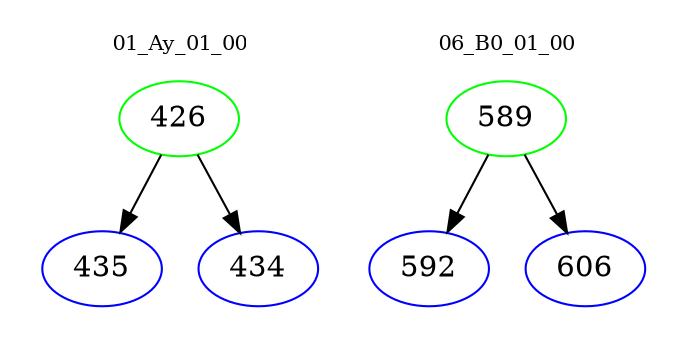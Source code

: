 digraph{
subgraph cluster_0 {
color = white
label = "01_Ay_01_00";
fontsize=10;
T0_426 [label="426", color="green"]
T0_426 -> T0_435 [color="black"]
T0_435 [label="435", color="blue"]
T0_426 -> T0_434 [color="black"]
T0_434 [label="434", color="blue"]
}
subgraph cluster_1 {
color = white
label = "06_B0_01_00";
fontsize=10;
T1_589 [label="589", color="green"]
T1_589 -> T1_592 [color="black"]
T1_592 [label="592", color="blue"]
T1_589 -> T1_606 [color="black"]
T1_606 [label="606", color="blue"]
}
}
